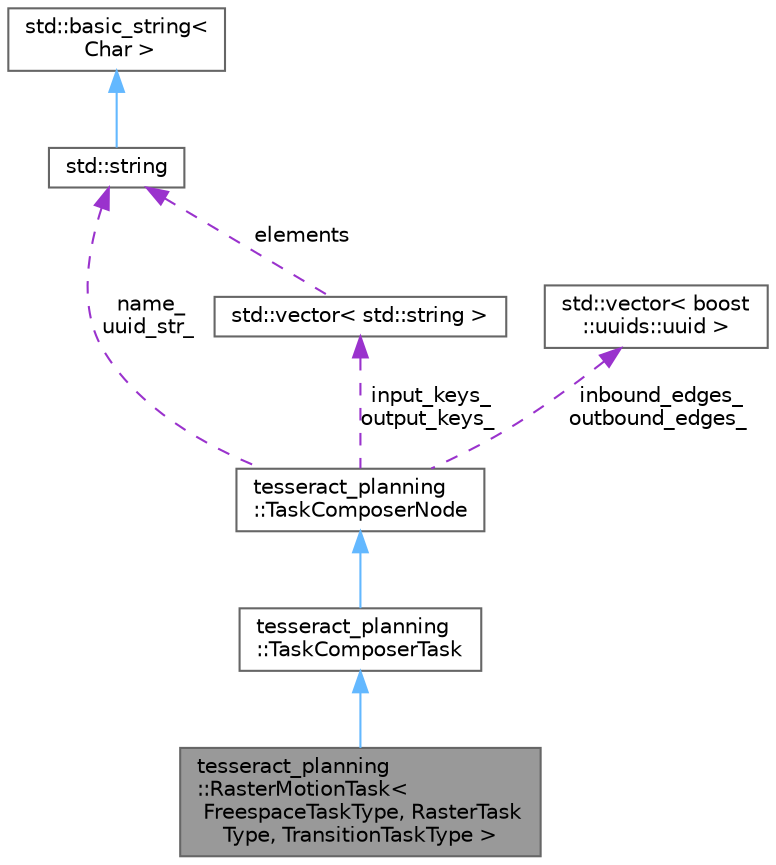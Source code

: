 digraph "tesseract_planning::RasterMotionTask&lt; FreespaceTaskType, RasterTaskType, TransitionTaskType &gt;"
{
 // LATEX_PDF_SIZE
  bgcolor="transparent";
  edge [fontname=Helvetica,fontsize=10,labelfontname=Helvetica,labelfontsize=10];
  node [fontname=Helvetica,fontsize=10,shape=box,height=0.2,width=0.4];
  Node1 [label="tesseract_planning\l::RasterMotionTask\<\l FreespaceTaskType, RasterTask\lType, TransitionTaskType \>",height=0.2,width=0.4,color="gray40", fillcolor="grey60", style="filled", fontcolor="black",tooltip="The RasterCtMotionTask class."];
  Node2 -> Node1 [dir="back",color="steelblue1",style="solid"];
  Node2 [label="tesseract_planning\l::TaskComposerTask",height=0.2,width=0.4,color="gray40", fillcolor="white", style="filled",URL="$d8/def/classtesseract__planning_1_1TaskComposerTask.html",tooltip=" "];
  Node3 -> Node2 [dir="back",color="steelblue1",style="solid"];
  Node3 [label="tesseract_planning\l::TaskComposerNode",height=0.2,width=0.4,color="gray40", fillcolor="white", style="filled",URL="$de/d23/classtesseract__planning_1_1TaskComposerNode.html",tooltip="Represents a node the pipeline to be executed."];
  Node4 -> Node3 [dir="back",color="darkorchid3",style="dashed",label=" name_\nuuid_str_" ];
  Node4 [label="std::string",height=0.2,width=0.4,color="gray40", fillcolor="white", style="filled",tooltip=" "];
  Node5 -> Node4 [dir="back",color="steelblue1",style="solid"];
  Node5 [label="std::basic_string\<\l Char \>",height=0.2,width=0.4,color="gray40", fillcolor="white", style="filled",tooltip=" "];
  Node6 -> Node3 [dir="back",color="darkorchid3",style="dashed",label=" inbound_edges_\noutbound_edges_" ];
  Node6 [label="std::vector\< boost\l::uuids::uuid \>",height=0.2,width=0.4,color="gray40", fillcolor="white", style="filled",tooltip=" "];
  Node7 -> Node3 [dir="back",color="darkorchid3",style="dashed",label=" input_keys_\noutput_keys_" ];
  Node7 [label="std::vector\< std::string \>",height=0.2,width=0.4,color="gray40", fillcolor="white", style="filled",tooltip=" "];
  Node4 -> Node7 [dir="back",color="darkorchid3",style="dashed",label=" elements" ];
}
